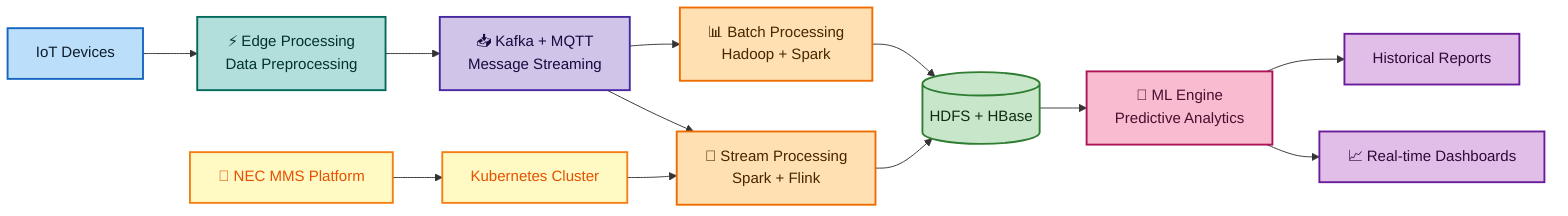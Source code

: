graph LR
    %% ---------------------- Data Sources ----------------------
    A[ IoT Devices] --> B[⚡ Edge Processing<br/>Data Preprocessing]
    
    %% ---------------------- Ingestion ----------------------
    B --> C[📥 Kafka + MQTT<br/>Message Streaming]
    
    %% ---------------------- Processing ----------------------
    C --> D[🌊 Stream Processing<br/>Spark + Flink]
    C --> E[📊 Batch Processing<br/>Hadoop + Spark]
    
    %% ---------------------- Storage ----------------------
    D --> F[( HDFS + HBase)]
    E --> F
    
    %% ---------------------- Analytics ----------------------
    F --> G[🤖 ML Engine<br/>Predictive Analytics]
    
    %% ---------------------- Outputs ----------------------
    G --> H[📈 Real-time Dashboards]
    G --> I[ Historical Reports]
    
    %% ---------------------- Infrastructure ----------------------
    J[ Kubernetes Cluster] --> D
    K[🏢 NEC MMS Platform] --> J
    
    %% ---------------------- Styles ----------------------
    classDef source fill:#BBDEFB,stroke:#1565C0,stroke-width:2px,color:#0D1B2A;
    classDef edge fill:#B2DFDB,stroke:#00695C,stroke-width:2px,color:#00332E;
    classDef ingestion fill:#D1C4E9,stroke:#4527A0,stroke-width:2px,color:#1A093F;
    classDef processing fill:#FFE0B2,stroke:#EF6C00,stroke-width:2px,color:#4A2500;
    classDef storage fill:#C8E6C9,stroke:#2E7D32,stroke-width:2px,color:#0B2E13;
    classDef analytics fill:#F8BBD0,stroke:#AD1457,stroke-width:2px,color:#4A0E2E;
    classDef output fill:#E1BEE7,stroke:#6A1B9A,stroke-width:2px,color:#2D0A3A;
    classDef infra fill:#FFF9C4,stroke:#F57F17,stroke-width:2px,color:#E65100;
    
    class A source
    class B edge
    class C ingestion
    class D,E processing
    class F storage
    class G analytics
    class H,I output
    class J,K infra